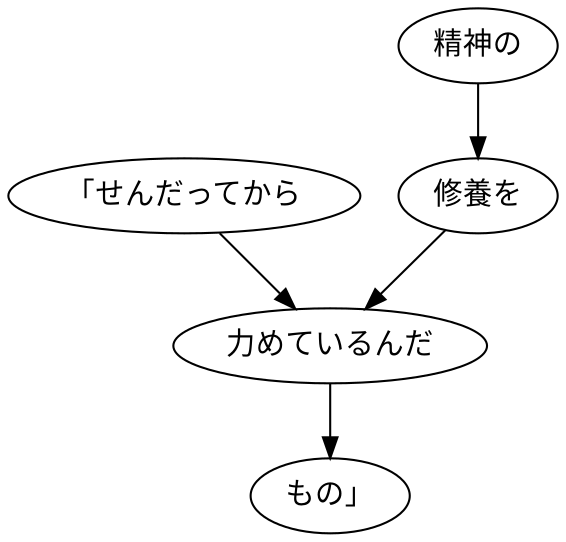 digraph graph5868 {
	node0 [label="「せんだってから"];
	node1 [label="精神の"];
	node2 [label="修養を"];
	node3 [label="力めているんだ"];
	node4 [label="もの」"];
	node0 -> node3;
	node1 -> node2;
	node2 -> node3;
	node3 -> node4;
}
